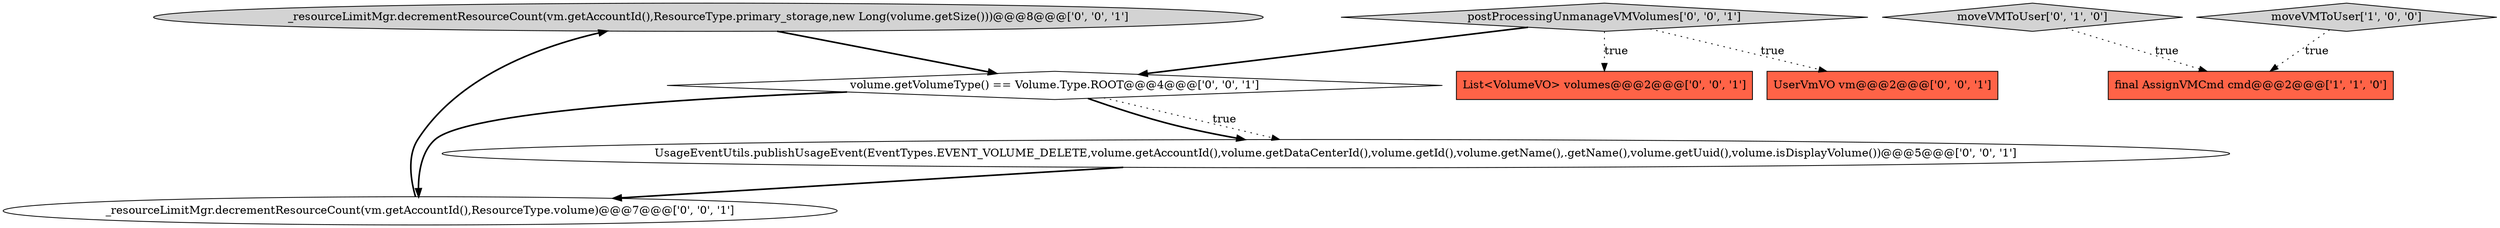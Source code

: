 digraph {
6 [style = filled, label = "_resourceLimitMgr.decrementResourceCount(vm.getAccountId(),ResourceType.primary_storage,new Long(volume.getSize()))@@@8@@@['0', '0', '1']", fillcolor = lightgray, shape = ellipse image = "AAA0AAABBB3BBB"];
9 [style = filled, label = "UserVmVO vm@@@2@@@['0', '0', '1']", fillcolor = tomato, shape = box image = "AAA0AAABBB3BBB"];
0 [style = filled, label = "final AssignVMCmd cmd@@@2@@@['1', '1', '0']", fillcolor = tomato, shape = box image = "AAA0AAABBB1BBB"];
5 [style = filled, label = "UsageEventUtils.publishUsageEvent(EventTypes.EVENT_VOLUME_DELETE,volume.getAccountId(),volume.getDataCenterId(),volume.getId(),volume.getName(),.getName(),volume.getUuid(),volume.isDisplayVolume())@@@5@@@['0', '0', '1']", fillcolor = white, shape = ellipse image = "AAA0AAABBB3BBB"];
2 [style = filled, label = "moveVMToUser['0', '1', '0']", fillcolor = lightgray, shape = diamond image = "AAA0AAABBB2BBB"];
8 [style = filled, label = "postProcessingUnmanageVMVolumes['0', '0', '1']", fillcolor = lightgray, shape = diamond image = "AAA0AAABBB3BBB"];
3 [style = filled, label = "_resourceLimitMgr.decrementResourceCount(vm.getAccountId(),ResourceType.volume)@@@7@@@['0', '0', '1']", fillcolor = white, shape = ellipse image = "AAA0AAABBB3BBB"];
4 [style = filled, label = "volume.getVolumeType() == Volume.Type.ROOT@@@4@@@['0', '0', '1']", fillcolor = white, shape = diamond image = "AAA0AAABBB3BBB"];
1 [style = filled, label = "moveVMToUser['1', '0', '0']", fillcolor = lightgray, shape = diamond image = "AAA0AAABBB1BBB"];
7 [style = filled, label = "List<VolumeVO> volumes@@@2@@@['0', '0', '1']", fillcolor = tomato, shape = box image = "AAA0AAABBB3BBB"];
4->5 [style = dotted, label="true"];
4->5 [style = bold, label=""];
5->3 [style = bold, label=""];
2->0 [style = dotted, label="true"];
6->4 [style = bold, label=""];
8->7 [style = dotted, label="true"];
4->3 [style = bold, label=""];
8->4 [style = bold, label=""];
1->0 [style = dotted, label="true"];
3->6 [style = bold, label=""];
8->9 [style = dotted, label="true"];
}

